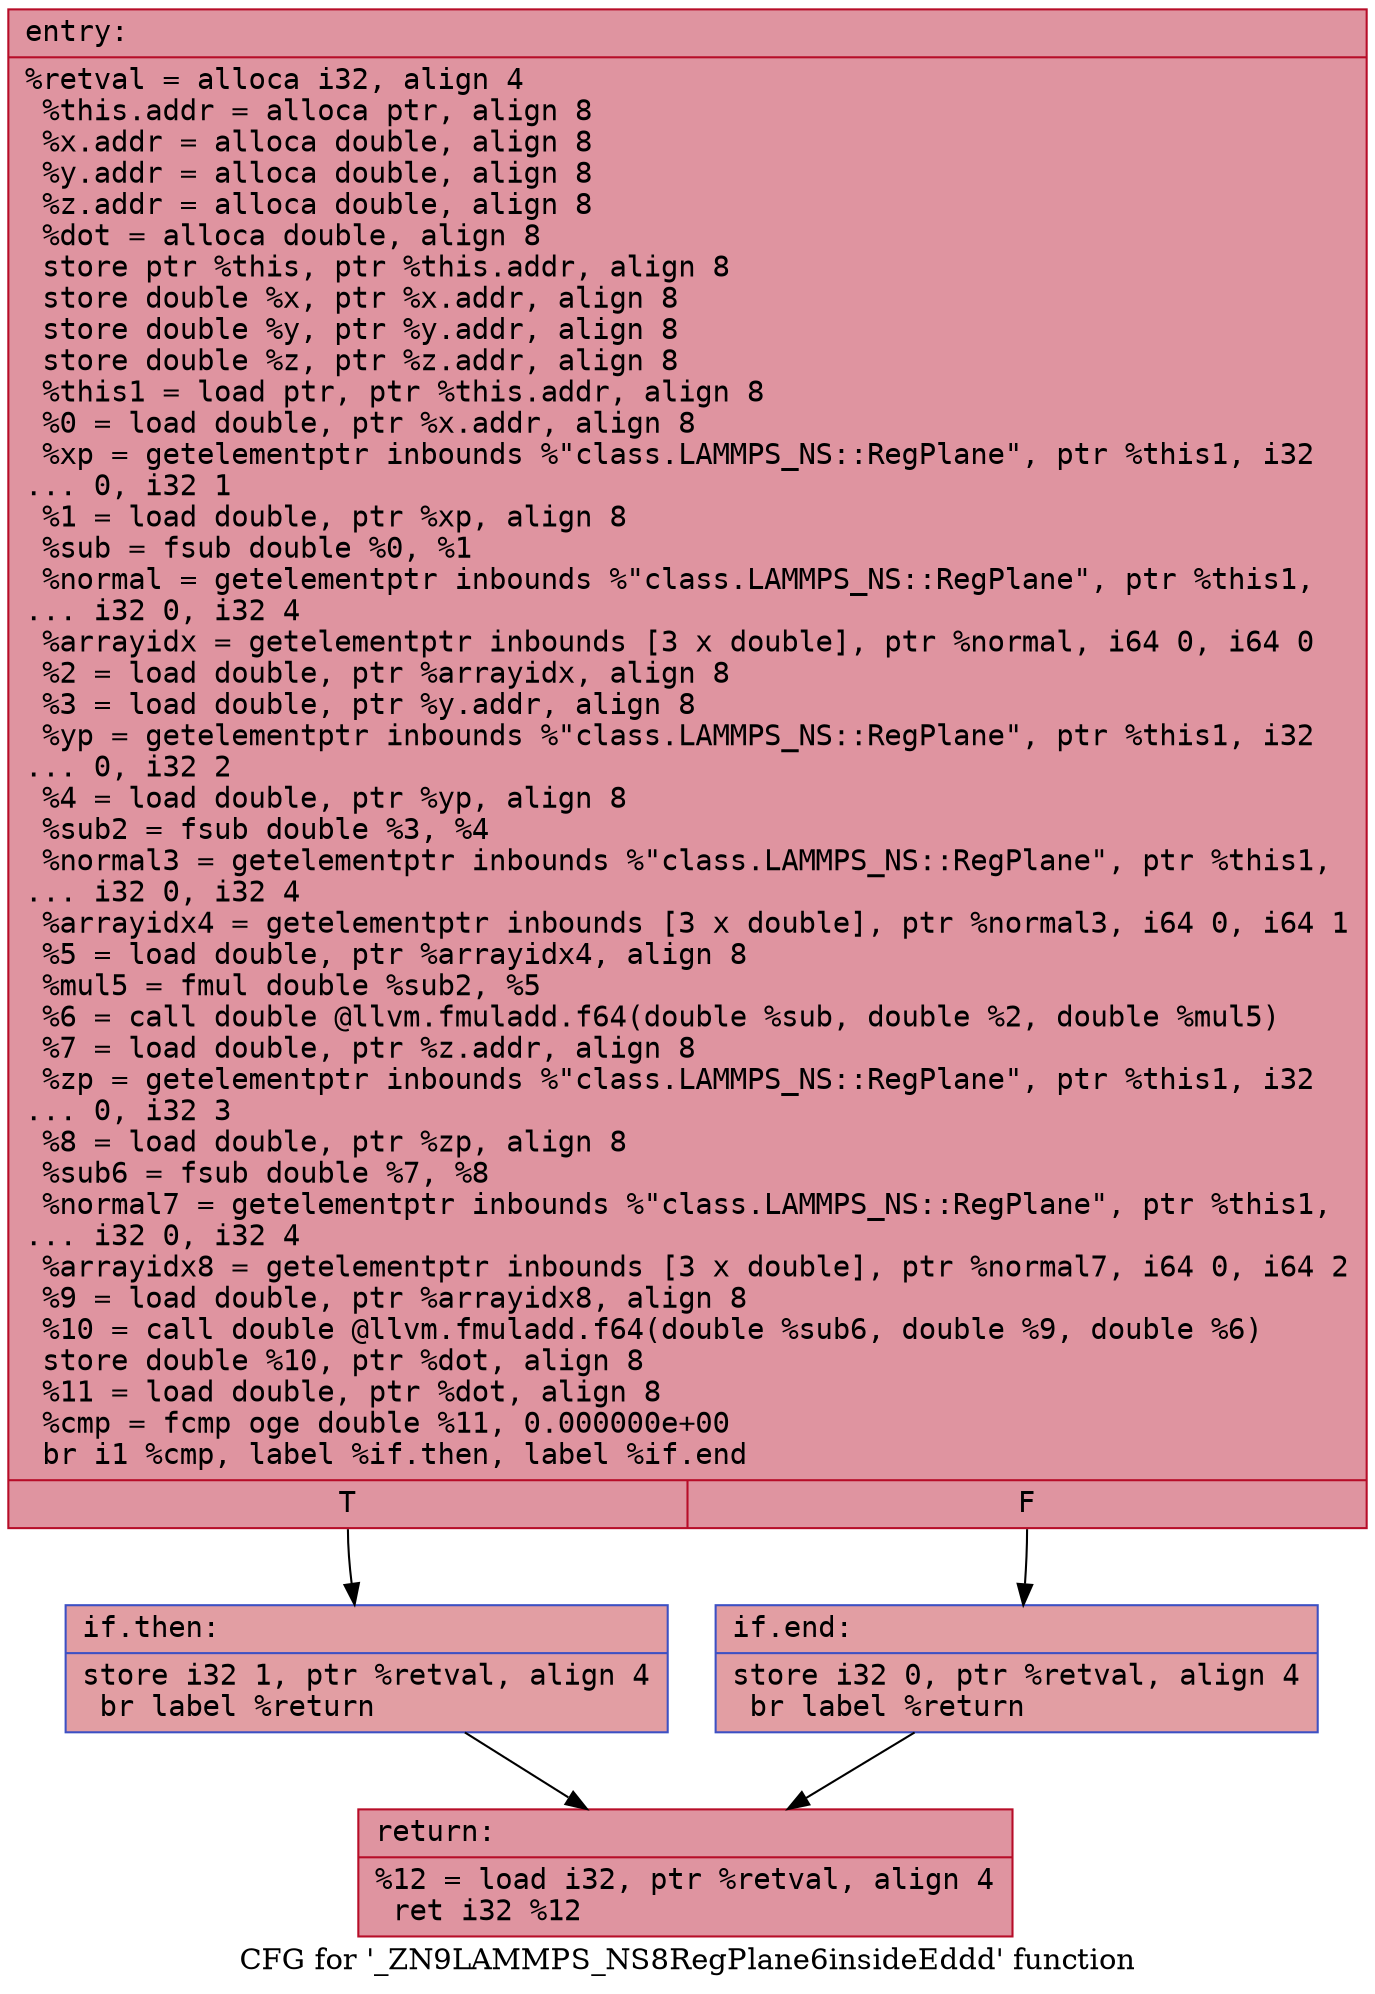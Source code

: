 digraph "CFG for '_ZN9LAMMPS_NS8RegPlane6insideEddd' function" {
	label="CFG for '_ZN9LAMMPS_NS8RegPlane6insideEddd' function";

	Node0x5630ed34bfc0 [shape=record,color="#b70d28ff", style=filled, fillcolor="#b70d2870" fontname="Courier",label="{entry:\l|  %retval = alloca i32, align 4\l  %this.addr = alloca ptr, align 8\l  %x.addr = alloca double, align 8\l  %y.addr = alloca double, align 8\l  %z.addr = alloca double, align 8\l  %dot = alloca double, align 8\l  store ptr %this, ptr %this.addr, align 8\l  store double %x, ptr %x.addr, align 8\l  store double %y, ptr %y.addr, align 8\l  store double %z, ptr %z.addr, align 8\l  %this1 = load ptr, ptr %this.addr, align 8\l  %0 = load double, ptr %x.addr, align 8\l  %xp = getelementptr inbounds %\"class.LAMMPS_NS::RegPlane\", ptr %this1, i32\l... 0, i32 1\l  %1 = load double, ptr %xp, align 8\l  %sub = fsub double %0, %1\l  %normal = getelementptr inbounds %\"class.LAMMPS_NS::RegPlane\", ptr %this1,\l... i32 0, i32 4\l  %arrayidx = getelementptr inbounds [3 x double], ptr %normal, i64 0, i64 0\l  %2 = load double, ptr %arrayidx, align 8\l  %3 = load double, ptr %y.addr, align 8\l  %yp = getelementptr inbounds %\"class.LAMMPS_NS::RegPlane\", ptr %this1, i32\l... 0, i32 2\l  %4 = load double, ptr %yp, align 8\l  %sub2 = fsub double %3, %4\l  %normal3 = getelementptr inbounds %\"class.LAMMPS_NS::RegPlane\", ptr %this1,\l... i32 0, i32 4\l  %arrayidx4 = getelementptr inbounds [3 x double], ptr %normal3, i64 0, i64 1\l  %5 = load double, ptr %arrayidx4, align 8\l  %mul5 = fmul double %sub2, %5\l  %6 = call double @llvm.fmuladd.f64(double %sub, double %2, double %mul5)\l  %7 = load double, ptr %z.addr, align 8\l  %zp = getelementptr inbounds %\"class.LAMMPS_NS::RegPlane\", ptr %this1, i32\l... 0, i32 3\l  %8 = load double, ptr %zp, align 8\l  %sub6 = fsub double %7, %8\l  %normal7 = getelementptr inbounds %\"class.LAMMPS_NS::RegPlane\", ptr %this1,\l... i32 0, i32 4\l  %arrayidx8 = getelementptr inbounds [3 x double], ptr %normal7, i64 0, i64 2\l  %9 = load double, ptr %arrayidx8, align 8\l  %10 = call double @llvm.fmuladd.f64(double %sub6, double %9, double %6)\l  store double %10, ptr %dot, align 8\l  %11 = load double, ptr %dot, align 8\l  %cmp = fcmp oge double %11, 0.000000e+00\l  br i1 %cmp, label %if.then, label %if.end\l|{<s0>T|<s1>F}}"];
	Node0x5630ed34bfc0:s0 -> Node0x5630ed34db10[tooltip="entry -> if.then\nProbability 50.00%" ];
	Node0x5630ed34bfc0:s1 -> Node0x5630ed34db60[tooltip="entry -> if.end\nProbability 50.00%" ];
	Node0x5630ed34db10 [shape=record,color="#3d50c3ff", style=filled, fillcolor="#be242e70" fontname="Courier",label="{if.then:\l|  store i32 1, ptr %retval, align 4\l  br label %return\l}"];
	Node0x5630ed34db10 -> Node0x5630ed34dd20[tooltip="if.then -> return\nProbability 100.00%" ];
	Node0x5630ed34db60 [shape=record,color="#3d50c3ff", style=filled, fillcolor="#be242e70" fontname="Courier",label="{if.end:\l|  store i32 0, ptr %retval, align 4\l  br label %return\l}"];
	Node0x5630ed34db60 -> Node0x5630ed34dd20[tooltip="if.end -> return\nProbability 100.00%" ];
	Node0x5630ed34dd20 [shape=record,color="#b70d28ff", style=filled, fillcolor="#b70d2870" fontname="Courier",label="{return:\l|  %12 = load i32, ptr %retval, align 4\l  ret i32 %12\l}"];
}
